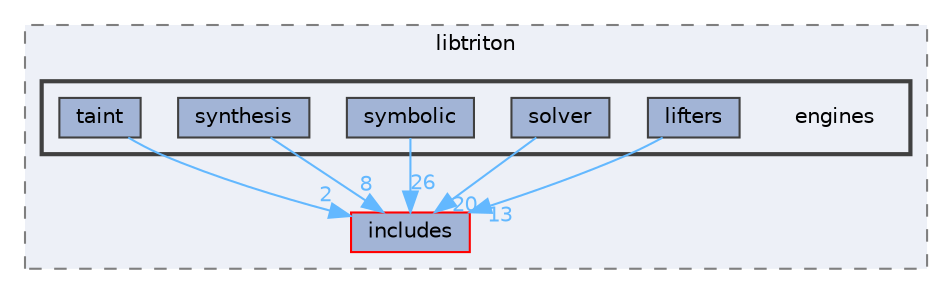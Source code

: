 digraph "/Users/jonathan/Works/Tools/Triton/src/libtriton/engines"
{
 // LATEX_PDF_SIZE
  bgcolor="transparent";
  edge [fontname=Helvetica,fontsize=10,labelfontname=Helvetica,labelfontsize=10];
  node [fontname=Helvetica,fontsize=10,shape=box,height=0.2,width=0.4];
  compound=true
  subgraph clusterdir_37d3c20575c22bcebdec4fca2de67aba {
    graph [ bgcolor="#edf0f7", pencolor="grey50", label="libtriton", fontname=Helvetica,fontsize=10 style="filled,dashed", URL="dir_37d3c20575c22bcebdec4fca2de67aba.html",tooltip=""]
  dir_f9d272ec16541780a187e9fc1e6dde2e [label="includes", fillcolor="#a2b4d6", color="red", style="filled", URL="dir_f9d272ec16541780a187e9fc1e6dde2e.html",tooltip=""];
  subgraph clusterdir_fb48f4b932ca139b3874979a79920170 {
    graph [ bgcolor="#edf0f7", pencolor="grey25", label="", fontname=Helvetica,fontsize=10 style="filled,bold", URL="dir_fb48f4b932ca139b3874979a79920170.html",tooltip=""]
    dir_fb48f4b932ca139b3874979a79920170 [shape=plaintext, label="engines"];
  dir_e78f75ff7c3e9bb12f22b4790680a812 [label="lifters", fillcolor="#a2b4d6", color="grey25", style="filled", URL="dir_e78f75ff7c3e9bb12f22b4790680a812.html",tooltip=""];
  dir_7bfe2ba77abd0fc258bedf810e93340d [label="solver", fillcolor="#a2b4d6", color="grey25", style="filled", URL="dir_7bfe2ba77abd0fc258bedf810e93340d.html",tooltip=""];
  dir_53ed227478e0965ca761833d01b47f2b [label="symbolic", fillcolor="#a2b4d6", color="grey25", style="filled", URL="dir_53ed227478e0965ca761833d01b47f2b.html",tooltip=""];
  dir_81ab054120ec31a69b89789669d09104 [label="synthesis", fillcolor="#a2b4d6", color="grey25", style="filled", URL="dir_81ab054120ec31a69b89789669d09104.html",tooltip=""];
  dir_6e730779b9ca95f2d7c5e7753527d841 [label="taint", fillcolor="#a2b4d6", color="grey25", style="filled", URL="dir_6e730779b9ca95f2d7c5e7753527d841.html",tooltip=""];
  }
  }
  dir_e78f75ff7c3e9bb12f22b4790680a812->dir_f9d272ec16541780a187e9fc1e6dde2e [headlabel="13", labeldistance=1.5 headhref="dir_000013_000011.html" color="steelblue1" fontcolor="steelblue1"];
  dir_7bfe2ba77abd0fc258bedf810e93340d->dir_f9d272ec16541780a187e9fc1e6dde2e [headlabel="20", labeldistance=1.5 headhref="dir_000021_000011.html" color="steelblue1" fontcolor="steelblue1"];
  dir_53ed227478e0965ca761833d01b47f2b->dir_f9d272ec16541780a187e9fc1e6dde2e [headlabel="26", labeldistance=1.5 headhref="dir_000024_000011.html" color="steelblue1" fontcolor="steelblue1"];
  dir_81ab054120ec31a69b89789669d09104->dir_f9d272ec16541780a187e9fc1e6dde2e [headlabel="8", labeldistance=1.5 headhref="dir_000025_000011.html" color="steelblue1" fontcolor="steelblue1"];
  dir_6e730779b9ca95f2d7c5e7753527d841->dir_f9d272ec16541780a187e9fc1e6dde2e [headlabel="2", labeldistance=1.5 headhref="dir_000026_000011.html" color="steelblue1" fontcolor="steelblue1"];
}
